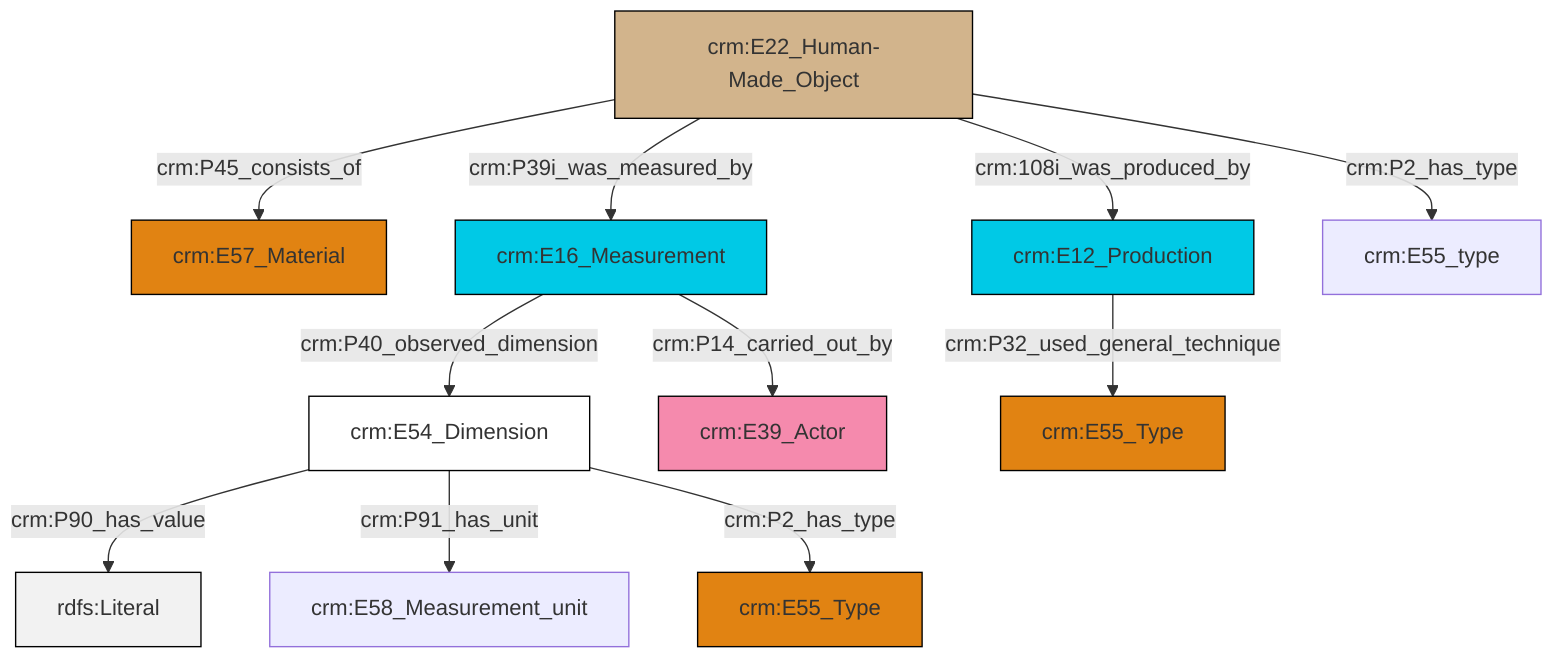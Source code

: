 graph TD
classDef Literal fill:#f2f2f2,stroke:#000000;
classDef CRM_Entity fill:#FFFFFF,stroke:#000000;
classDef Temporal_Entity fill:#00C9E6, stroke:#000000;
classDef Type fill:#E18312, stroke:#000000;
classDef Time-Span fill:#2C9C91, stroke:#000000;
classDef Appellation fill:#FFEB7F, stroke:#000000;
classDef Place fill:#008836, stroke:#000000;
classDef Persistent_Item fill:#B266B2, stroke:#000000;
classDef Conceptual_Object fill:#FFD700, stroke:#000000;
classDef Physical_Thing fill:#D2B48C, stroke:#000000;
classDef Actor fill:#f58aad, stroke:#000000;
classDef PC_Classes fill:#4ce600, stroke:#000000;
classDef Multi fill:#cccccc,stroke:#000000;

2["crm:E22_Human-Made_Object"]:::Physical_Thing -->|crm:P39i_was_measured_by| 3["crm:E16_Measurement"]:::Temporal_Entity
4["crm:E54_Dimension"]:::CRM_Entity -->|crm:P90_has_value| 5[rdfs:Literal]:::Literal
3["crm:E16_Measurement"]:::Temporal_Entity -->|crm:P40_observed_dimension| 4["crm:E54_Dimension"]:::CRM_Entity
12["crm:E12_Production"]:::Temporal_Entity -->|crm:P32_used_general_technique| 8["crm:E55_Type"]:::Type
4["crm:E54_Dimension"]:::CRM_Entity -->|crm:P91_has_unit| 19["crm:E58_Measurement_unit"]:::Default
2["crm:E22_Human-Made_Object"]:::Physical_Thing -->|crm:108i_was_produced_by| 12["crm:E12_Production"]:::Temporal_Entity
2["crm:E22_Human-Made_Object"]:::Physical_Thing -->|crm:P2_has_type| 16["crm:E55_type"]:::Default
2["crm:E22_Human-Made_Object"]:::Physical_Thing -->|crm:P45_consists_of| 0["crm:E57_Material"]:::Type
4["crm:E54_Dimension"]:::CRM_Entity -->|crm:P2_has_type| 14["crm:E55_Type"]:::Type
3["crm:E16_Measurement"]:::Temporal_Entity -->|crm:P14_carried_out_by| 6["crm:E39_Actor"]:::Actor